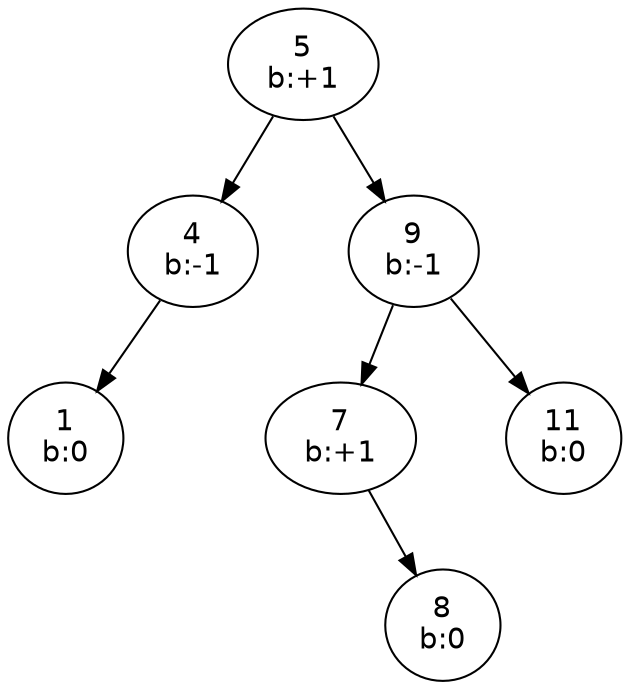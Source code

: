 digraph G {
	graph [fontname = "Helvetica"];
	node [fontname = "Helvetica"]; // not a circle for asthetics
	edge [fontname = "Helvetica"];

	5 [label="5\nb:+1"];
	4 [label="4\nb:-1"];
	1 [label="1\nb:0"];
	7 [label="7\nb:+1"];
	8 [label="8\nb:0"];
	9 [label="9\nb:-1"];
	11 [label="11\nb:0"];

	5 -> 4;
	m5 [label="", width=0.1, style=invis];
	5 -> m5 [style=invis];
	5 -> 9;
	{rank=same 4 -> m5 -> 9 [style=invis]};
	
	4 -> 1;
	l4 [label="", width=0.1, style=invis];
	4 -> l4 [style=invis];
	r4 [label="", width=0.1, style=invis];
	4 -> r4 [style=invis];
	{rank=same 1 -> l4 -> r4 [style=invis]};

	9 -> 7;
	m9 [label="", width=0.1, style=invis];
	9 -> m9 [style=invis];
	9 -> 11;
	{rank=same 7 -> m9 -> 11 [style=invis]};

	l7 [label="", width=0.1, style=invis];
	7 -> l7 [style=invis];
	m7 [label="", width=0.1, style=invis];
	7 -> m7 [style=invis];
	7 -> 8;
	{rank=same l7 -> m7 -> 8 [style=invis]};
}
